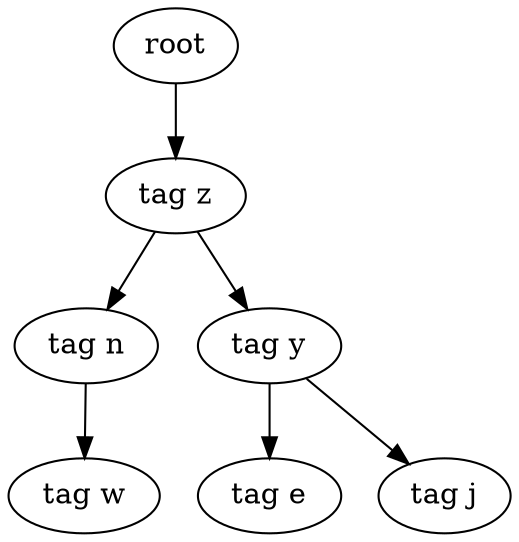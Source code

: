 digraph Tree{
0[label="root"];
0->00
00[label="tag z"];
00->000
000[label="tag n"];
000->0000
0000[label="tag w"];
00->001
001[label="tag y"];
001->0010
0010[label="tag e"];
001->0011
0011[label="tag j"];
}
